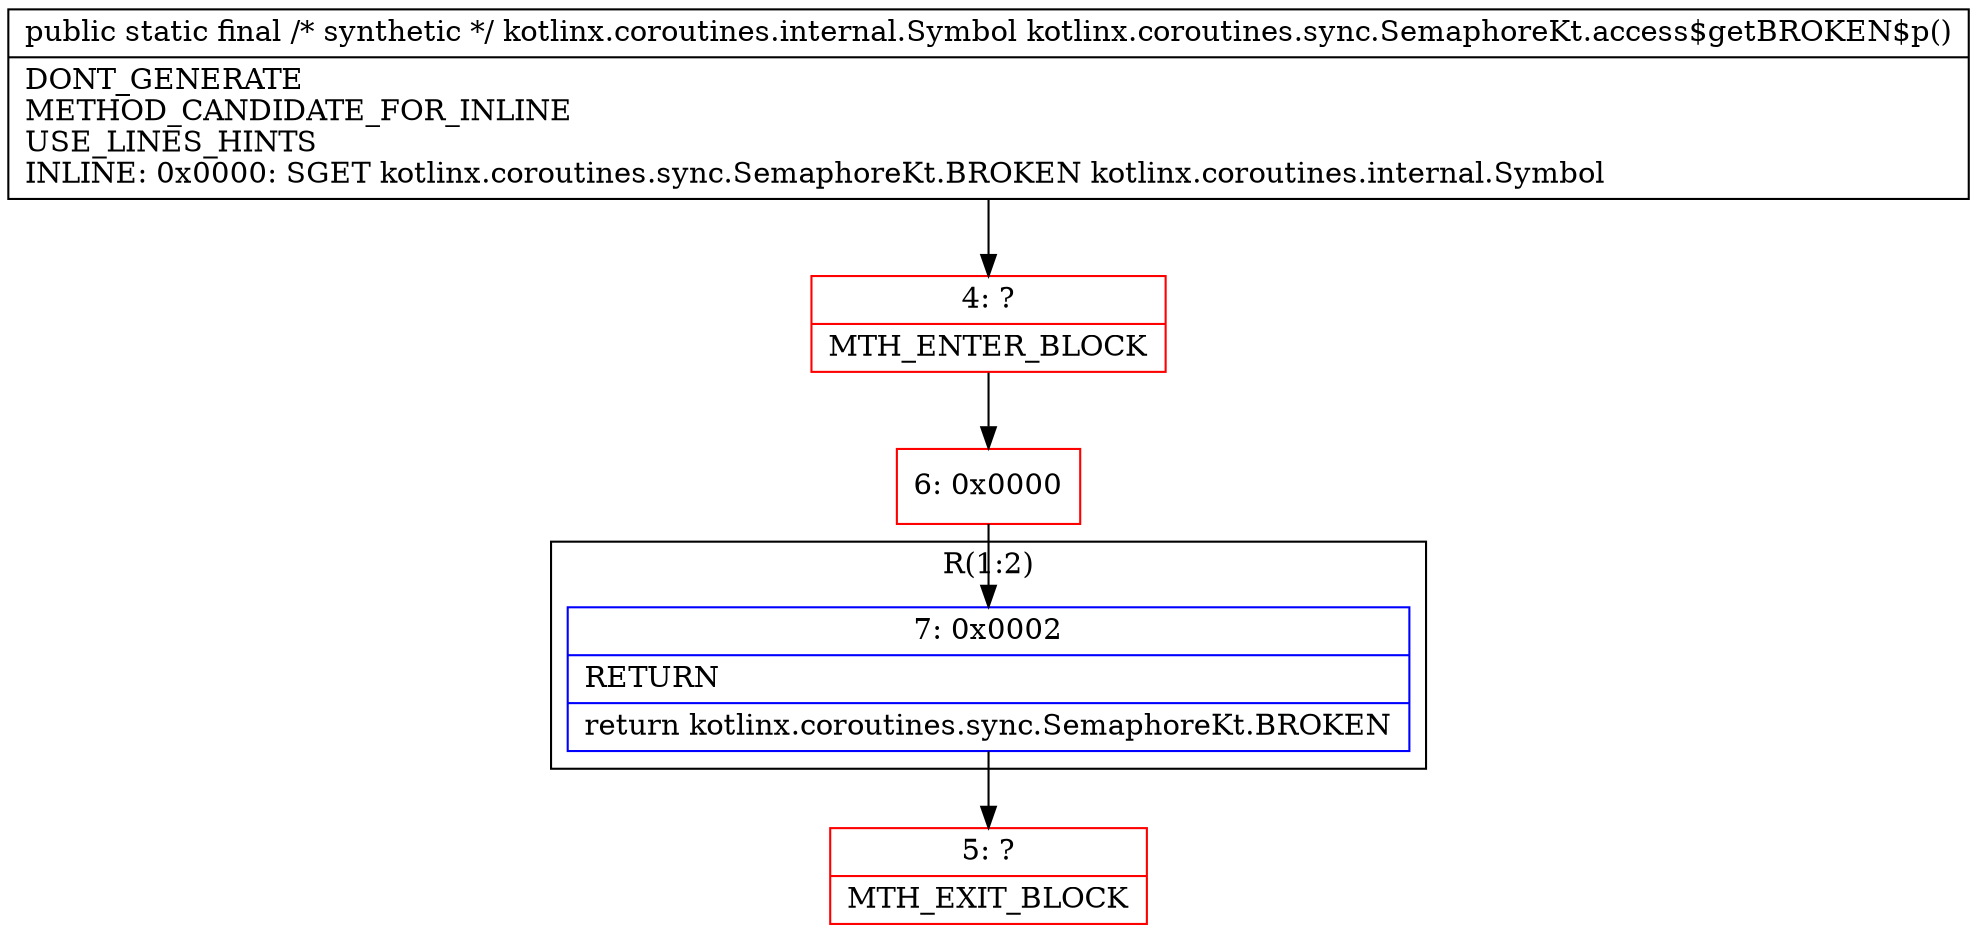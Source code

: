 digraph "CFG forkotlinx.coroutines.sync.SemaphoreKt.access$getBROKEN$p()Lkotlinx\/coroutines\/internal\/Symbol;" {
subgraph cluster_Region_180490282 {
label = "R(1:2)";
node [shape=record,color=blue];
Node_7 [shape=record,label="{7\:\ 0x0002|RETURN\l|return kotlinx.coroutines.sync.SemaphoreKt.BROKEN\l}"];
}
Node_4 [shape=record,color=red,label="{4\:\ ?|MTH_ENTER_BLOCK\l}"];
Node_6 [shape=record,color=red,label="{6\:\ 0x0000}"];
Node_5 [shape=record,color=red,label="{5\:\ ?|MTH_EXIT_BLOCK\l}"];
MethodNode[shape=record,label="{public static final \/* synthetic *\/ kotlinx.coroutines.internal.Symbol kotlinx.coroutines.sync.SemaphoreKt.access$getBROKEN$p()  | DONT_GENERATE\lMETHOD_CANDIDATE_FOR_INLINE\lUSE_LINES_HINTS\lINLINE: 0x0000: SGET   kotlinx.coroutines.sync.SemaphoreKt.BROKEN kotlinx.coroutines.internal.Symbol\l}"];
MethodNode -> Node_4;Node_7 -> Node_5;
Node_4 -> Node_6;
Node_6 -> Node_7;
}

